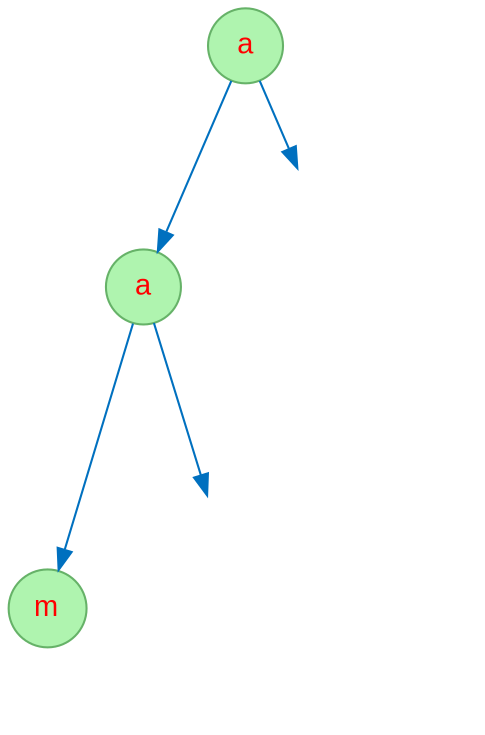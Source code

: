 digraph "Seq-ama" {
node [fontname="Arial", fontcolor=red, shape=circle, style=filled, color="#66B268", fillcolor="#AFF4AF" ];
edge [color = "#0070BF"];
1937348256 [label="a"];
1937348256 -> 167185492;
167185492 [label="a"];
167185492 -> 592179046;
592179046 [label="m"];
l167185492 [style=invis];
167185492 -> l167185492;
l1937348256 [style=invis];
1937348256 -> l1937348256;
}
